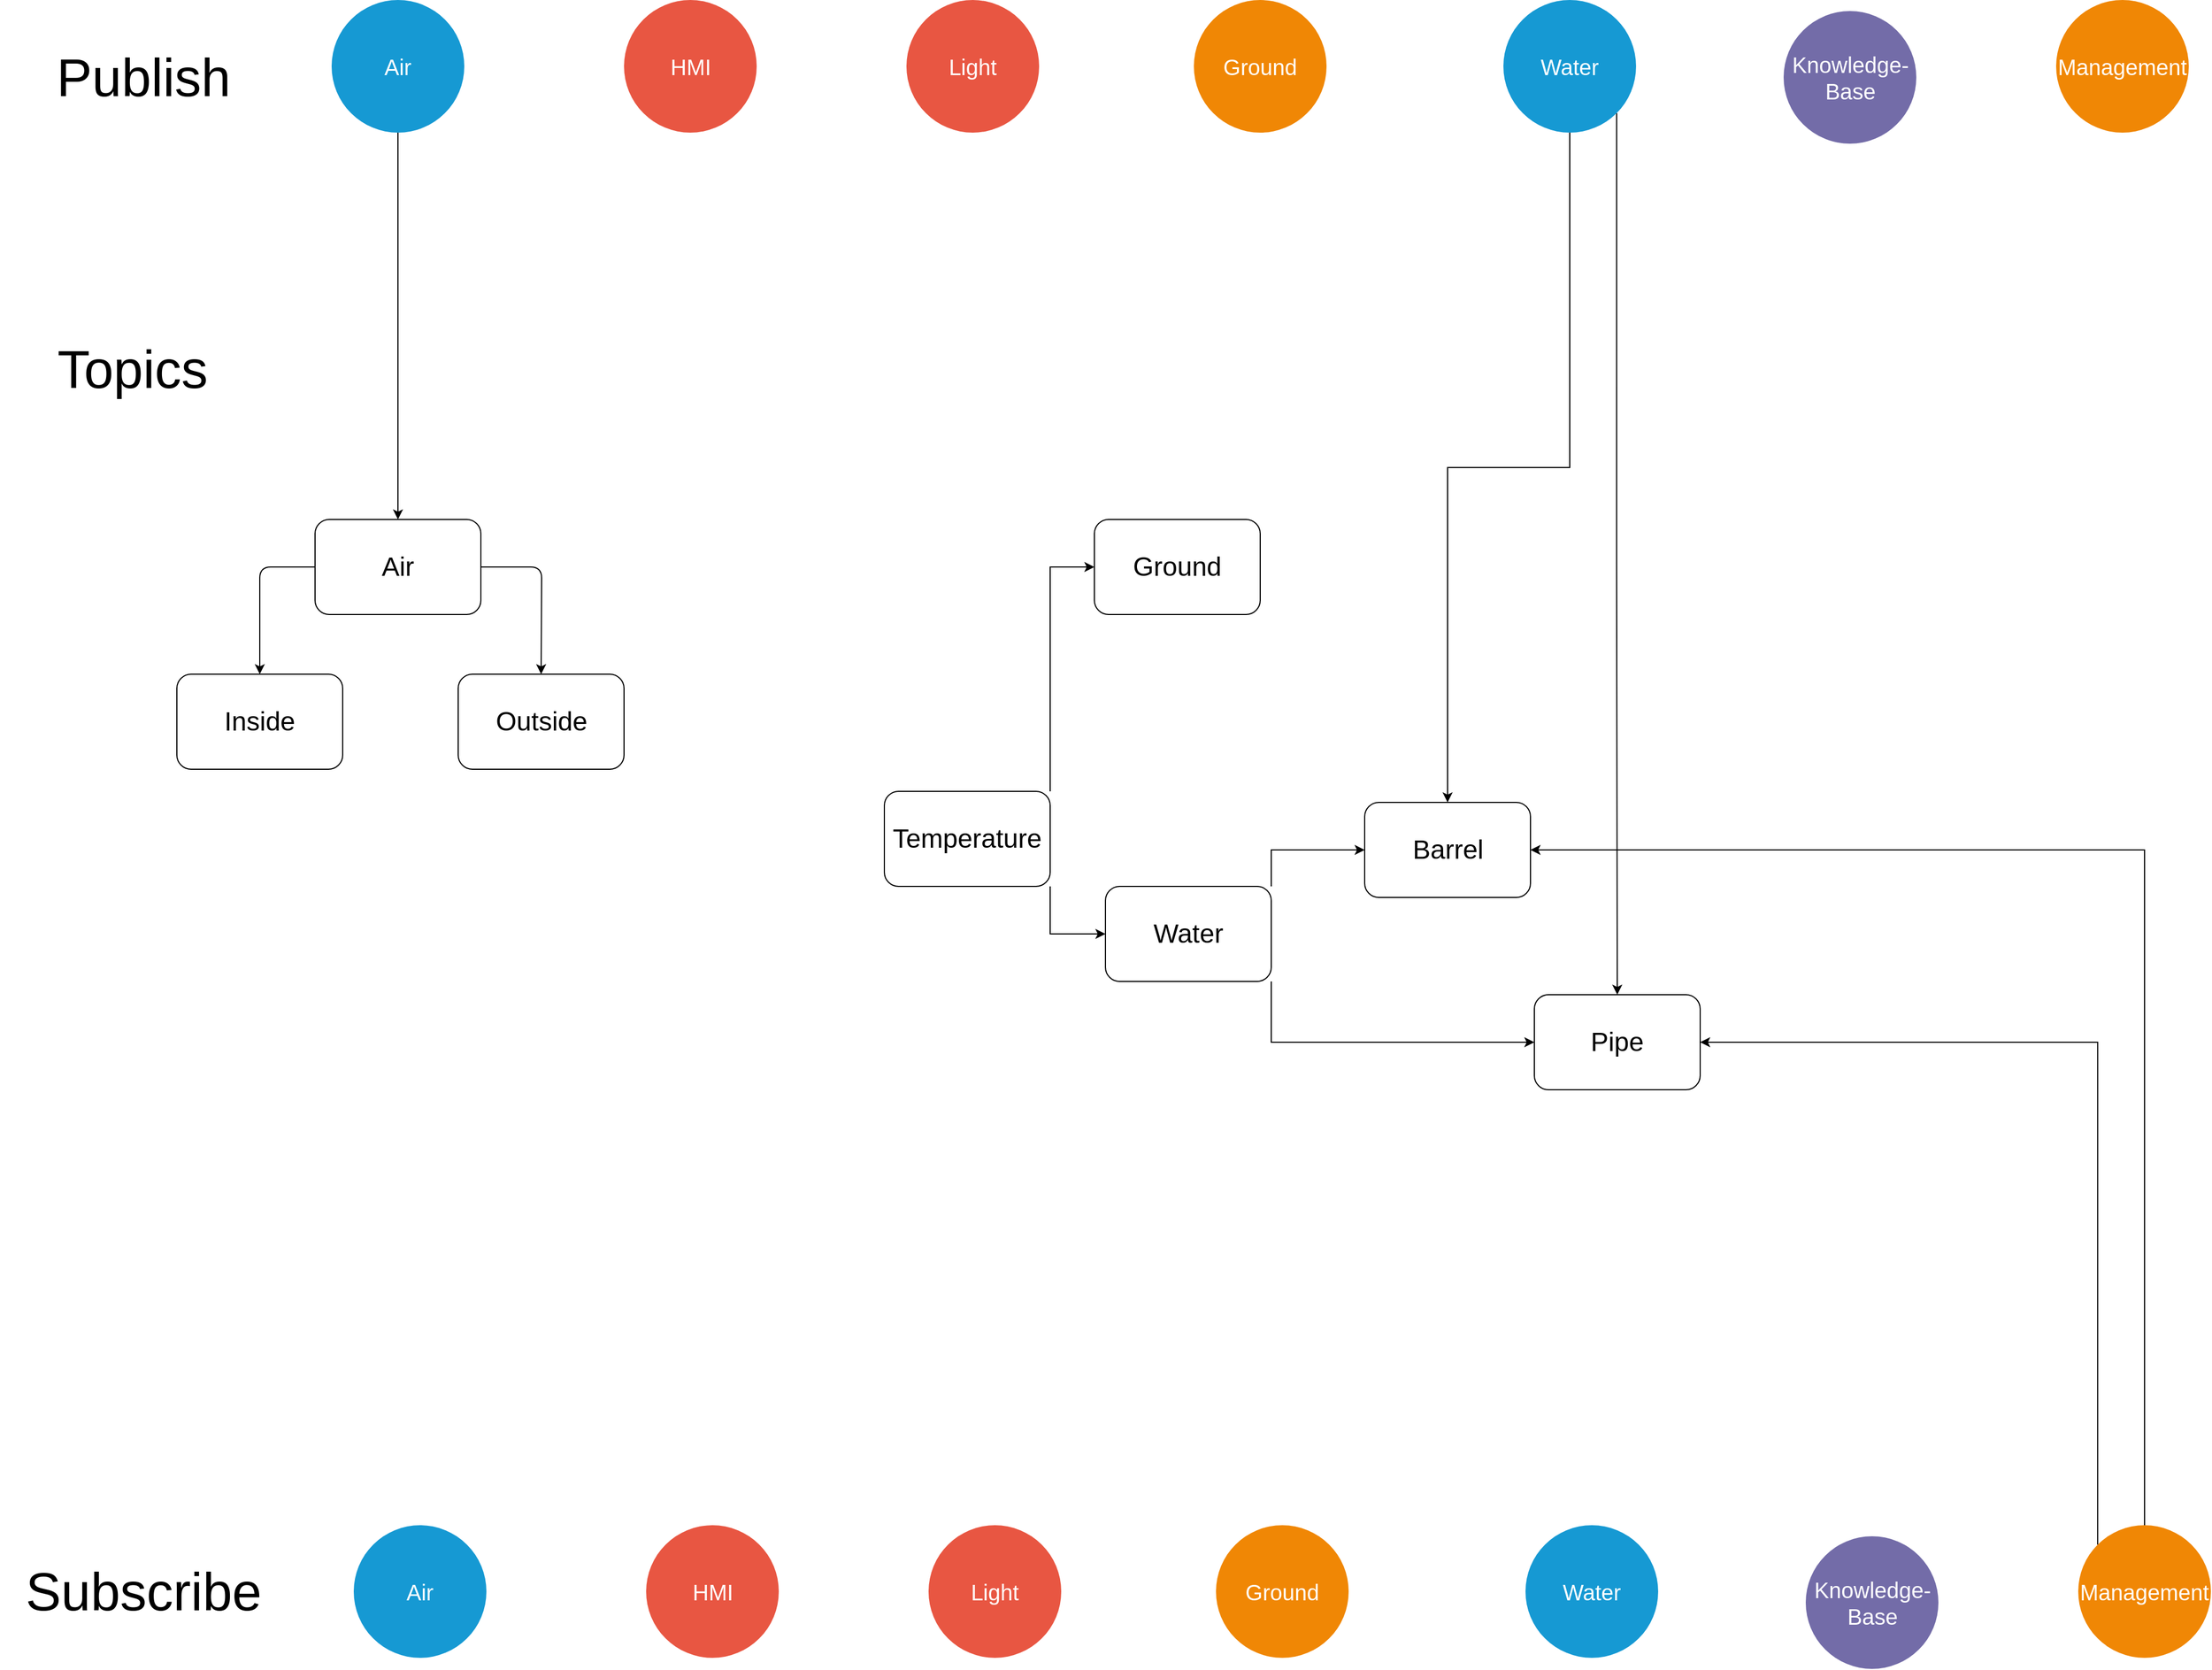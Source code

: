<mxfile>
    <diagram id="6a731a19-8d31-9384-78a2-239565b7b9f0" name="Page-1">
        <mxGraphModel dx="1468" dy="870" grid="1" gridSize="10" guides="1" tooltips="1" connect="1" arrows="1" fold="1" page="1" pageScale="1" pageWidth="1169" pageHeight="827" background="none" math="0" shadow="0">
            <root>
                <mxCell id="0"/>
                <mxCell id="1" parent="0"/>
                <mxCell id="1358" style="edgeStyle=none;html=1;entryX=0.5;entryY=0;entryDx=0;entryDy=0;" edge="1" parent="1" source="1350" target="1357">
                    <mxGeometry relative="1" as="geometry"/>
                </mxCell>
                <mxCell id="1350" value="Air" style="ellipse;whiteSpace=wrap;html=1;shadow=0;fontFamily=Helvetica;fontSize=20;fontColor=#FFFFFF;align=center;strokeWidth=3;fillColor=#1699D3;strokeColor=none;" parent="1" vertex="1">
                    <mxGeometry x="310" y="50" width="120" height="120" as="geometry"/>
                </mxCell>
                <mxCell id="1351" value="Ground&lt;br&gt;" style="ellipse;whiteSpace=wrap;html=1;shadow=0;fontFamily=Helvetica;fontSize=20;fontColor=#FFFFFF;align=center;strokeWidth=3;fillColor=#F08705;strokeColor=none;gradientColor=none;" parent="1" vertex="1">
                    <mxGeometry x="1090" y="50" width="120" height="120" as="geometry"/>
                </mxCell>
                <mxCell id="1352" value="Light" style="ellipse;whiteSpace=wrap;html=1;shadow=0;fontFamily=Helvetica;fontSize=20;fontColor=#FFFFFF;align=center;strokeWidth=3;fillColor=#E85642;strokeColor=none;" parent="1" vertex="1">
                    <mxGeometry x="830" y="50" width="120" height="120" as="geometry"/>
                </mxCell>
                <mxCell id="c_k1VmWnNJ4SqKrowzxm-1566" style="edgeStyle=orthogonalEdgeStyle;rounded=0;orthogonalLoop=1;jettySize=auto;html=1;exitX=0.5;exitY=1;exitDx=0;exitDy=0;" parent="1" source="1353" target="c_k1VmWnNJ4SqKrowzxm-1562" edge="1">
                    <mxGeometry relative="1" as="geometry"/>
                </mxCell>
                <mxCell id="c_k1VmWnNJ4SqKrowzxm-1571" style="edgeStyle=orthogonalEdgeStyle;rounded=0;orthogonalLoop=1;jettySize=auto;html=1;exitX=1;exitY=1;exitDx=0;exitDy=0;" parent="1" source="1353" target="c_k1VmWnNJ4SqKrowzxm-1561" edge="1">
                    <mxGeometry relative="1" as="geometry"/>
                </mxCell>
                <mxCell id="1353" value="Water" style="ellipse;whiteSpace=wrap;html=1;shadow=0;fontFamily=Helvetica;fontSize=20;fontColor=#FFFFFF;align=center;strokeWidth=3;fillColor=#1699D3;strokeColor=none;" parent="1" vertex="1">
                    <mxGeometry x="1370" y="50" width="120" height="120" as="geometry"/>
                </mxCell>
                <mxCell id="1354" value="Knowledge-&lt;br&gt;Base" style="ellipse;whiteSpace=wrap;html=1;shadow=0;fontFamily=Helvetica;fontSize=20;fontColor=#FFFFFF;align=center;strokeWidth=3;fillColor=#736ca8;strokeColor=none;" parent="1" vertex="1">
                    <mxGeometry x="1623.5" y="60" width="120" height="120" as="geometry"/>
                </mxCell>
                <mxCell id="1355" value="Management" style="ellipse;whiteSpace=wrap;html=1;shadow=0;fontFamily=Helvetica;fontSize=20;fontColor=#FFFFFF;align=center;strokeWidth=3;fillColor=#F08705;strokeColor=none;" parent="1" vertex="1">
                    <mxGeometry x="1870" y="50" width="120" height="120" as="geometry"/>
                </mxCell>
                <mxCell id="1356" value="HMI" style="ellipse;whiteSpace=wrap;html=1;shadow=0;fontFamily=Helvetica;fontSize=20;fontColor=#FFFFFF;align=center;strokeWidth=3;fillColor=#E85642;strokeColor=none;" parent="1" vertex="1">
                    <mxGeometry x="574.5" y="50" width="120" height="120" as="geometry"/>
                </mxCell>
                <mxCell id="c_k1VmWnNJ4SqKrowzxm-1541" value="Air" style="ellipse;whiteSpace=wrap;html=1;shadow=0;fontFamily=Helvetica;fontSize=20;fontColor=#FFFFFF;align=center;strokeWidth=3;fillColor=#1699D3;strokeColor=none;" parent="1" vertex="1">
                    <mxGeometry x="330" y="1430" width="120" height="120" as="geometry"/>
                </mxCell>
                <mxCell id="c_k1VmWnNJ4SqKrowzxm-1542" value="Ground&lt;br&gt;" style="ellipse;whiteSpace=wrap;html=1;shadow=0;fontFamily=Helvetica;fontSize=20;fontColor=#FFFFFF;align=center;strokeWidth=3;fillColor=#F08705;strokeColor=none;gradientColor=none;" parent="1" vertex="1">
                    <mxGeometry x="1110" y="1430" width="120" height="120" as="geometry"/>
                </mxCell>
                <mxCell id="c_k1VmWnNJ4SqKrowzxm-1543" value="Light" style="ellipse;whiteSpace=wrap;html=1;shadow=0;fontFamily=Helvetica;fontSize=20;fontColor=#FFFFFF;align=center;strokeWidth=3;fillColor=#E85642;strokeColor=none;" parent="1" vertex="1">
                    <mxGeometry x="850" y="1430" width="120" height="120" as="geometry"/>
                </mxCell>
                <mxCell id="c_k1VmWnNJ4SqKrowzxm-1544" value="Water" style="ellipse;whiteSpace=wrap;html=1;shadow=0;fontFamily=Helvetica;fontSize=20;fontColor=#FFFFFF;align=center;strokeWidth=3;fillColor=#1699D3;strokeColor=none;" parent="1" vertex="1">
                    <mxGeometry x="1390" y="1430" width="120" height="120" as="geometry"/>
                </mxCell>
                <mxCell id="c_k1VmWnNJ4SqKrowzxm-1545" value="Knowledge-&lt;br&gt;Base" style="ellipse;whiteSpace=wrap;html=1;shadow=0;fontFamily=Helvetica;fontSize=20;fontColor=#FFFFFF;align=center;strokeWidth=3;fillColor=#736ca8;strokeColor=none;" parent="1" vertex="1">
                    <mxGeometry x="1643.5" y="1440" width="120" height="120" as="geometry"/>
                </mxCell>
                <mxCell id="c_k1VmWnNJ4SqKrowzxm-1569" style="edgeStyle=orthogonalEdgeStyle;rounded=0;orthogonalLoop=1;jettySize=auto;html=1;exitX=0.5;exitY=0;exitDx=0;exitDy=0;entryX=1;entryY=0.5;entryDx=0;entryDy=0;" parent="1" source="c_k1VmWnNJ4SqKrowzxm-1546" target="c_k1VmWnNJ4SqKrowzxm-1562" edge="1">
                    <mxGeometry relative="1" as="geometry"/>
                </mxCell>
                <mxCell id="c_k1VmWnNJ4SqKrowzxm-1570" style="edgeStyle=orthogonalEdgeStyle;rounded=0;orthogonalLoop=1;jettySize=auto;html=1;exitX=0;exitY=0;exitDx=0;exitDy=0;entryX=1;entryY=0.5;entryDx=0;entryDy=0;" parent="1" source="c_k1VmWnNJ4SqKrowzxm-1546" target="c_k1VmWnNJ4SqKrowzxm-1561" edge="1">
                    <mxGeometry relative="1" as="geometry">
                        <Array as="points">
                            <mxPoint x="1908" y="993"/>
                        </Array>
                    </mxGeometry>
                </mxCell>
                <mxCell id="c_k1VmWnNJ4SqKrowzxm-1546" value="Management" style="ellipse;whiteSpace=wrap;html=1;shadow=0;fontFamily=Helvetica;fontSize=20;fontColor=#FFFFFF;align=center;strokeWidth=3;fillColor=#F08705;strokeColor=none;" parent="1" vertex="1">
                    <mxGeometry x="1890" y="1430" width="120" height="120" as="geometry"/>
                </mxCell>
                <mxCell id="c_k1VmWnNJ4SqKrowzxm-1547" value="HMI" style="ellipse;whiteSpace=wrap;html=1;shadow=0;fontFamily=Helvetica;fontSize=20;fontColor=#FFFFFF;align=center;strokeWidth=3;fillColor=#E85642;strokeColor=none;" parent="1" vertex="1">
                    <mxGeometry x="594.5" y="1430" width="120" height="120" as="geometry"/>
                </mxCell>
                <mxCell id="c_k1VmWnNJ4SqKrowzxm-1558" style="edgeStyle=orthogonalEdgeStyle;rounded=0;orthogonalLoop=1;jettySize=auto;html=1;exitX=1;exitY=1;exitDx=0;exitDy=0;entryX=0;entryY=0.5;entryDx=0;entryDy=0;" parent="1" source="c_k1VmWnNJ4SqKrowzxm-1548" target="c_k1VmWnNJ4SqKrowzxm-1556" edge="1">
                    <mxGeometry relative="1" as="geometry"/>
                </mxCell>
                <mxCell id="c_k1VmWnNJ4SqKrowzxm-1560" style="edgeStyle=orthogonalEdgeStyle;rounded=0;orthogonalLoop=1;jettySize=auto;html=1;exitX=1;exitY=0;exitDx=0;exitDy=0;entryX=0;entryY=0.5;entryDx=0;entryDy=0;" parent="1" source="c_k1VmWnNJ4SqKrowzxm-1548" target="c_k1VmWnNJ4SqKrowzxm-1559" edge="1">
                    <mxGeometry relative="1" as="geometry"/>
                </mxCell>
                <mxCell id="c_k1VmWnNJ4SqKrowzxm-1548" value="&lt;font style=&quot;font-size: 24px&quot;&gt;Temperature&lt;/font&gt;" style="rounded=1;whiteSpace=wrap;html=1;" parent="1" vertex="1">
                    <mxGeometry x="810" y="766" width="150" height="86" as="geometry"/>
                </mxCell>
                <mxCell id="c_k1VmWnNJ4SqKrowzxm-1550" value="&lt;font style=&quot;font-size: 48px&quot;&gt;Topics&lt;/font&gt;" style="text;html=1;strokeColor=none;fillColor=none;align=center;verticalAlign=middle;whiteSpace=wrap;rounded=0;" parent="1" vertex="1">
                    <mxGeometry x="10" y="344" width="240" height="80" as="geometry"/>
                </mxCell>
                <mxCell id="c_k1VmWnNJ4SqKrowzxm-1552" value="&lt;font style=&quot;font-size: 48px&quot;&gt;Subscribe&lt;/font&gt;" style="text;html=1;strokeColor=none;fillColor=none;align=center;verticalAlign=middle;whiteSpace=wrap;rounded=0;" parent="1" vertex="1">
                    <mxGeometry x="20" y="1450" width="240" height="80" as="geometry"/>
                </mxCell>
                <mxCell id="c_k1VmWnNJ4SqKrowzxm-1554" value="&lt;font style=&quot;font-size: 48px&quot;&gt;Publish&lt;/font&gt;" style="text;html=1;strokeColor=none;fillColor=none;align=center;verticalAlign=middle;whiteSpace=wrap;rounded=0;" parent="1" vertex="1">
                    <mxGeometry x="20" y="80" width="240" height="80" as="geometry"/>
                </mxCell>
                <mxCell id="c_k1VmWnNJ4SqKrowzxm-1563" style="edgeStyle=orthogonalEdgeStyle;rounded=0;orthogonalLoop=1;jettySize=auto;html=1;exitX=1;exitY=0;exitDx=0;exitDy=0;" parent="1" source="c_k1VmWnNJ4SqKrowzxm-1556" target="c_k1VmWnNJ4SqKrowzxm-1562" edge="1">
                    <mxGeometry relative="1" as="geometry"/>
                </mxCell>
                <mxCell id="c_k1VmWnNJ4SqKrowzxm-1564" style="edgeStyle=orthogonalEdgeStyle;rounded=0;orthogonalLoop=1;jettySize=auto;html=1;exitX=1;exitY=1;exitDx=0;exitDy=0;entryX=0;entryY=0.5;entryDx=0;entryDy=0;" parent="1" source="c_k1VmWnNJ4SqKrowzxm-1556" target="c_k1VmWnNJ4SqKrowzxm-1561" edge="1">
                    <mxGeometry relative="1" as="geometry"/>
                </mxCell>
                <mxCell id="c_k1VmWnNJ4SqKrowzxm-1556" value="&lt;font style=&quot;font-size: 24px&quot;&gt;Water&lt;/font&gt;" style="rounded=1;whiteSpace=wrap;html=1;" parent="1" vertex="1">
                    <mxGeometry x="1010" y="852" width="150" height="86" as="geometry"/>
                </mxCell>
                <mxCell id="c_k1VmWnNJ4SqKrowzxm-1559" value="&lt;font style=&quot;font-size: 24px&quot;&gt;Ground&lt;/font&gt;" style="rounded=1;whiteSpace=wrap;html=1;" parent="1" vertex="1">
                    <mxGeometry x="1000" y="520" width="150" height="86" as="geometry"/>
                </mxCell>
                <mxCell id="c_k1VmWnNJ4SqKrowzxm-1561" value="&lt;font style=&quot;font-size: 24px&quot;&gt;Pipe&lt;/font&gt;" style="rounded=1;whiteSpace=wrap;html=1;" parent="1" vertex="1">
                    <mxGeometry x="1398" y="950" width="150" height="86" as="geometry"/>
                </mxCell>
                <mxCell id="c_k1VmWnNJ4SqKrowzxm-1562" value="&lt;font style=&quot;font-size: 24px&quot;&gt;Barrel&lt;/font&gt;" style="rounded=1;whiteSpace=wrap;html=1;" parent="1" vertex="1">
                    <mxGeometry x="1244.5" y="776" width="150" height="86" as="geometry"/>
                </mxCell>
                <mxCell id="1361" style="edgeStyle=none;html=1;entryX=0.5;entryY=0;entryDx=0;entryDy=0;" edge="1" parent="1" source="1357" target="1360">
                    <mxGeometry relative="1" as="geometry">
                        <Array as="points">
                            <mxPoint x="500" y="563"/>
                        </Array>
                    </mxGeometry>
                </mxCell>
                <mxCell id="1362" style="edgeStyle=none;html=1;exitX=0;exitY=0.5;exitDx=0;exitDy=0;entryX=0.5;entryY=0;entryDx=0;entryDy=0;" edge="1" parent="1" source="1357" target="1359">
                    <mxGeometry relative="1" as="geometry">
                        <Array as="points">
                            <mxPoint x="245" y="563"/>
                        </Array>
                    </mxGeometry>
                </mxCell>
                <mxCell id="1357" value="&lt;font style=&quot;font-size: 24px&quot;&gt;Air&lt;/font&gt;" style="rounded=1;whiteSpace=wrap;html=1;" vertex="1" parent="1">
                    <mxGeometry x="295" y="520" width="150" height="86" as="geometry"/>
                </mxCell>
                <mxCell id="1359" value="&lt;font style=&quot;font-size: 24px&quot;&gt;Inside&lt;/font&gt;" style="rounded=1;whiteSpace=wrap;html=1;" vertex="1" parent="1">
                    <mxGeometry x="170" y="660" width="150" height="86" as="geometry"/>
                </mxCell>
                <mxCell id="1360" value="&lt;font style=&quot;font-size: 24px&quot;&gt;Outside&lt;/font&gt;" style="rounded=1;whiteSpace=wrap;html=1;" vertex="1" parent="1">
                    <mxGeometry x="424.5" y="660" width="150" height="86" as="geometry"/>
                </mxCell>
            </root>
        </mxGraphModel>
    </diagram>
</mxfile>